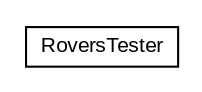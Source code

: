 #!/usr/local/bin/dot
#
# Class diagram 
# Generated by UMLGraph version R5_6 (http://www.umlgraph.org/)
#

digraph G {
	edge [fontname="arial",fontsize=10,labelfontname="arial",labelfontsize=10];
	node [fontname="arial",fontsize=10,shape=plaintext];
	nodesep=0.25;
	ranksep=0.5;
	// org.thoughtworks.rovers.stage1.main.RoversTester
	c4431 [label=<<table title="org.thoughtworks.rovers.stage1.main.RoversTester" border="0" cellborder="1" cellspacing="0" cellpadding="2" port="p" href="./RoversTester.html">
		<tr><td><table border="0" cellspacing="0" cellpadding="1">
<tr><td align="center" balign="center"> RoversTester </td></tr>
		</table></td></tr>
		</table>>, URL="./RoversTester.html", fontname="arial", fontcolor="black", fontsize=10.0];
}

